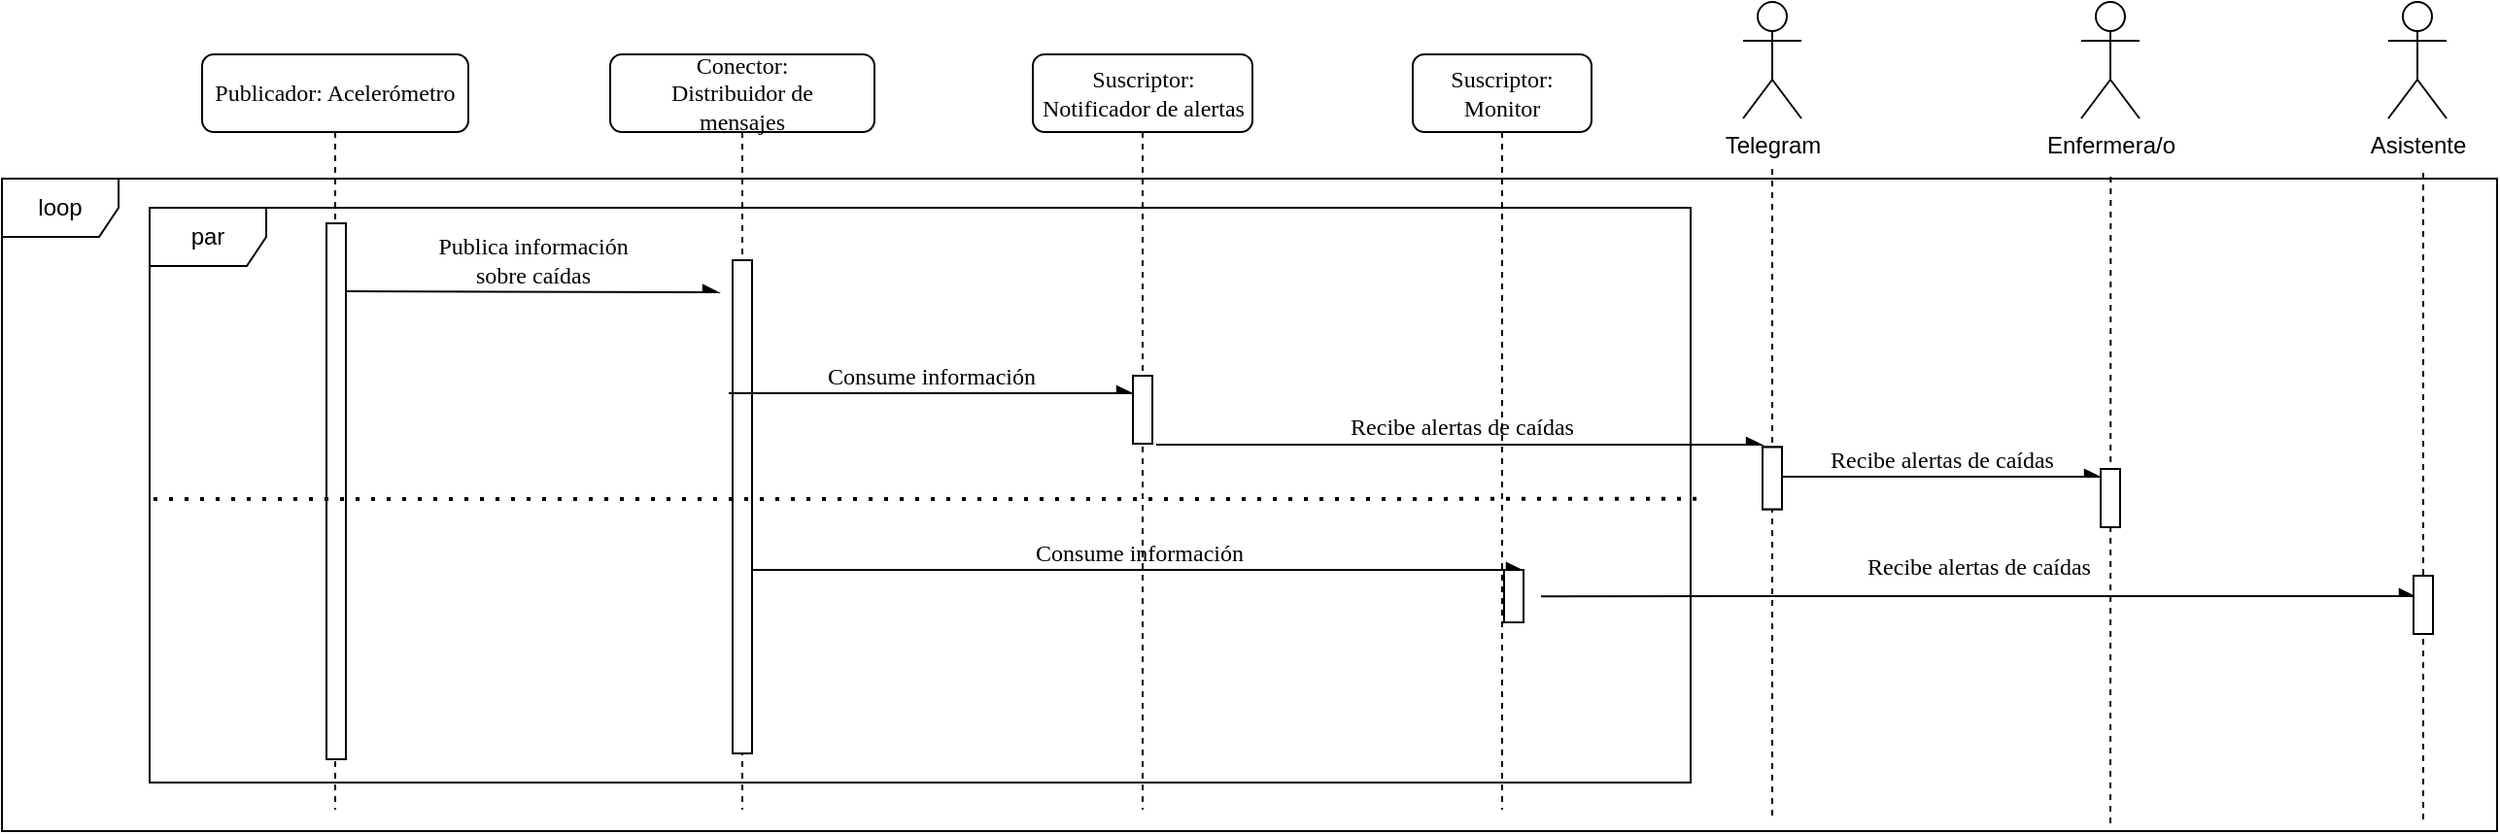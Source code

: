 <mxfile version="17.4.0" type="google"><diagram id="SsOBeegVisQS0MqeJ9Sj" name="Page-1"><mxGraphModel grid="1" page="1" gridSize="10" guides="1" tooltips="1" connect="1" arrows="1" fold="1" pageScale="1" pageWidth="827" pageHeight="1169" math="0" shadow="0"><root><mxCell id="0"/><mxCell id="1" parent="0"/><mxCell id="-R_5c90TXtMy-zcWeJUJ-1" value="loop" style="shape=umlFrame;whiteSpace=wrap;html=1;" vertex="1" parent="1"><mxGeometry x="-641" y="1950" width="1284" height="336" as="geometry"/></mxCell><mxCell id="-R_5c90TXtMy-zcWeJUJ-2" value="Conector:&lt;br&gt;Distribuidor de&lt;br&gt;mensajes" style="shape=umlLifeline;perimeter=lifelinePerimeter;whiteSpace=wrap;html=1;container=1;collapsible=0;recursiveResize=0;outlineConnect=0;rounded=1;shadow=0;comic=0;labelBackgroundColor=none;strokeWidth=1;fontFamily=Verdana;fontSize=12;align=center;resizable=1;" vertex="1" parent="1"><mxGeometry x="-328" y="1886" width="136" height="389" as="geometry"/></mxCell><mxCell id="-R_5c90TXtMy-zcWeJUJ-3" value="" style="html=1;points=[];perimeter=orthogonalPerimeter;rounded=0;shadow=0;comic=0;labelBackgroundColor=none;strokeWidth=1;fontFamily=Verdana;fontSize=12;align=center;" vertex="1" parent="-R_5c90TXtMy-zcWeJUJ-2"><mxGeometry x="63" y="106" width="10" height="254" as="geometry"/></mxCell><mxCell id="-R_5c90TXtMy-zcWeJUJ-4" value="Suscriptor:&lt;br&gt;Notificador de alertas" style="shape=umlLifeline;perimeter=lifelinePerimeter;whiteSpace=wrap;html=1;container=1;collapsible=0;recursiveResize=0;outlineConnect=0;rounded=1;shadow=0;comic=0;labelBackgroundColor=none;strokeWidth=1;fontFamily=Verdana;fontSize=12;align=center;" vertex="1" parent="1"><mxGeometry x="-110.5" y="1886" width="113" height="389" as="geometry"/></mxCell><mxCell id="-R_5c90TXtMy-zcWeJUJ-5" value="Suscriptor:&lt;br&gt;Monitor" style="shape=umlLifeline;perimeter=lifelinePerimeter;whiteSpace=wrap;html=1;container=1;collapsible=0;recursiveResize=0;outlineConnect=0;rounded=1;shadow=0;comic=0;labelBackgroundColor=none;strokeWidth=1;fontFamily=Verdana;fontSize=12;align=center;" vertex="1" parent="1"><mxGeometry x="85" y="1886" width="92" height="389" as="geometry"/></mxCell><mxCell id="-R_5c90TXtMy-zcWeJUJ-6" value="" style="html=1;points=[];perimeter=orthogonalPerimeter;rounded=0;shadow=0;comic=0;labelBackgroundColor=none;strokeWidth=1;fontFamily=Verdana;fontSize=12;align=center;" vertex="1" parent="-R_5c90TXtMy-zcWeJUJ-5"><mxGeometry x="47" y="265.5" width="10" height="27" as="geometry"/></mxCell><mxCell id="-R_5c90TXtMy-zcWeJUJ-7" value="Telegram" style="shape=umlActor;verticalLabelPosition=bottom;verticalAlign=top;html=1;outlineConnect=0;" vertex="1" parent="1"><mxGeometry x="255" y="1859" width="30" height="60" as="geometry"/></mxCell><mxCell id="-R_5c90TXtMy-zcWeJUJ-8" value="Asistente" style="shape=umlActor;verticalLabelPosition=bottom;verticalAlign=top;html=1;outlineConnect=0;" vertex="1" parent="1"><mxGeometry x="587" y="1859" width="30" height="60" as="geometry"/></mxCell><mxCell id="-R_5c90TXtMy-zcWeJUJ-9" value="" style="endArrow=none;dashed=1;html=1;rounded=0;startArrow=none;" edge="1" parent="1"><mxGeometry width="50" height="50" relative="1" as="geometry"><mxPoint x="270" y="1945.0" as="sourcePoint"/><mxPoint x="270" y="2281" as="targetPoint"/></mxGeometry></mxCell><mxCell id="-R_5c90TXtMy-zcWeJUJ-10" value="" style="endArrow=none;dashed=1;html=1;rounded=0;startArrow=none;" edge="1" parent="1"><mxGeometry width="50" height="50" relative="1" as="geometry"><mxPoint x="444" y="2282" as="sourcePoint"/><mxPoint x="444.17" y="1948" as="targetPoint"/></mxGeometry></mxCell><mxCell id="-R_5c90TXtMy-zcWeJUJ-11" value="Enfermera/o" style="shape=umlActor;verticalLabelPosition=bottom;verticalAlign=top;html=1;outlineConnect=0;" vertex="1" parent="1"><mxGeometry x="429" y="1859" width="30" height="60" as="geometry"/></mxCell><mxCell id="-R_5c90TXtMy-zcWeJUJ-12" value="Publicador: Acelerómetro" style="shape=umlLifeline;perimeter=lifelinePerimeter;whiteSpace=wrap;html=1;container=1;collapsible=0;recursiveResize=0;outlineConnect=0;rounded=1;shadow=0;comic=0;labelBackgroundColor=none;strokeWidth=1;fontFamily=Verdana;fontSize=12;align=center;" vertex="1" parent="1"><mxGeometry x="-538" y="1886" width="137" height="389" as="geometry"/></mxCell><mxCell id="-R_5c90TXtMy-zcWeJUJ-13" value="" style="html=1;points=[];perimeter=orthogonalPerimeter;rounded=0;shadow=0;comic=0;labelBackgroundColor=none;strokeWidth=1;fontFamily=Verdana;fontSize=12;align=center;" vertex="1" parent="-R_5c90TXtMy-zcWeJUJ-12"><mxGeometry x="64" y="87" width="10" height="276" as="geometry"/></mxCell><mxCell id="-R_5c90TXtMy-zcWeJUJ-14" value="" style="endArrow=none;dashed=1;html=1;dashPattern=1 3;strokeWidth=2;rounded=0;entryX=1;entryY=0.575;entryDx=0;entryDy=0;entryPerimeter=0;" edge="1" parent="1"><mxGeometry width="50" height="50" relative="1" as="geometry"><mxPoint x="-563" y="2115" as="sourcePoint"/><mxPoint x="234.0" y="2114.925" as="targetPoint"/><Array as="points"/></mxGeometry></mxCell><mxCell id="-R_5c90TXtMy-zcWeJUJ-15" value="" style="html=1;points=[];perimeter=orthogonalPerimeter;rounded=0;shadow=0;comic=0;labelBackgroundColor=none;strokeWidth=1;fontFamily=Verdana;fontSize=12;align=center;" vertex="1" parent="1"><mxGeometry x="-59" y="2051.5" width="10" height="35" as="geometry"/></mxCell><mxCell id="-R_5c90TXtMy-zcWeJUJ-16" value="Consume información" style="html=1;verticalAlign=bottom;endArrow=async;labelBackgroundColor=none;fontFamily=Verdana;fontSize=12;edgeStyle=elbowEdgeStyle;elbow=vertical;endFill=1;" edge="1" parent="1" target="-R_5c90TXtMy-zcWeJUJ-15"><mxGeometry relative="1" as="geometry"><mxPoint x="-267.0" y="2060.5" as="sourcePoint"/><mxPoint x="-74" y="2061" as="targetPoint"/></mxGeometry></mxCell><mxCell id="-R_5c90TXtMy-zcWeJUJ-17" value="Consume información" style="html=1;verticalAlign=bottom;endArrow=async;labelBackgroundColor=none;fontFamily=Verdana;fontSize=12;edgeStyle=elbowEdgeStyle;elbow=vertical;endFill=1;" edge="1" parent="1" source="-R_5c90TXtMy-zcWeJUJ-3"><mxGeometry relative="1" as="geometry"><mxPoint x="-268" y="2223.5" as="sourcePoint"/><mxPoint x="141.5" y="2151.5" as="targetPoint"/><Array as="points"><mxPoint x="15" y="2151.5"/><mxPoint x="9" y="2143.5"/></Array></mxGeometry></mxCell><mxCell id="-R_5c90TXtMy-zcWeJUJ-18" value="Publica información&lt;br&gt;sobre caídas" style="html=1;verticalAlign=bottom;endArrow=async;labelBackgroundColor=none;fontFamily=Verdana;fontSize=12;edgeStyle=elbowEdgeStyle;elbow=vertical;endFill=1;exitX=1.04;exitY=0.127;exitDx=0;exitDy=0;exitPerimeter=0;" edge="1" parent="1" source="-R_5c90TXtMy-zcWeJUJ-13"><mxGeometry relative="1" as="geometry"><mxPoint x="-559" y="2002" as="sourcePoint"/><mxPoint x="-272" y="2009" as="targetPoint"/></mxGeometry></mxCell><mxCell id="-R_5c90TXtMy-zcWeJUJ-19" value="" style="html=1;points=[];perimeter=orthogonalPerimeter;rounded=0;shadow=0;comic=0;labelBackgroundColor=none;strokeColor=#000000;strokeWidth=1;fillColor=#FFFFFF;fontFamily=Verdana;fontSize=12;fontColor=#000000;align=center;" vertex="1" parent="1"><mxGeometry x="439" y="2099.5" width="10" height="30" as="geometry"/></mxCell><mxCell id="-R_5c90TXtMy-zcWeJUJ-20" value="Recibe alertas de caídas" style="html=1;verticalAlign=bottom;endArrow=async;labelBackgroundColor=none;fontFamily=Verdana;fontSize=12;edgeStyle=elbowEdgeStyle;elbow=vertical;endFill=1;" edge="1" parent="1" target="-R_5c90TXtMy-zcWeJUJ-19"><mxGeometry relative="1" as="geometry"><mxPoint x="275" y="2103.5" as="sourcePoint"/><mxPoint x="435" y="2113.5" as="targetPoint"/><Array as="points"><mxPoint x="421" y="2103.5"/><mxPoint x="363" y="2109.5"/></Array></mxGeometry></mxCell><mxCell id="-R_5c90TXtMy-zcWeJUJ-21" value="Recibe alertas de caídas" style="html=1;verticalAlign=bottom;endArrow=async;labelBackgroundColor=none;fontFamily=Verdana;fontSize=12;edgeStyle=elbowEdgeStyle;elbow=vertical;endFill=1;" edge="1" parent="1"><mxGeometry relative="1" as="geometry"><mxPoint x="-47" y="2087.0" as="sourcePoint"/><mxPoint x="265" y="2086.5" as="targetPoint"/><Array as="points"/></mxGeometry></mxCell><mxCell id="-R_5c90TXtMy-zcWeJUJ-22" value="" style="html=1;points=[];perimeter=orthogonalPerimeter;rounded=0;shadow=0;comic=0;labelBackgroundColor=none;strokeWidth=1;fontFamily=Verdana;fontSize=12;align=center;" vertex="1" parent="1"><mxGeometry x="265" y="2088.25" width="10" height="32" as="geometry"/></mxCell><mxCell id="-R_5c90TXtMy-zcWeJUJ-23" value="" style="html=1;points=[];perimeter=orthogonalPerimeter;rounded=0;shadow=0;comic=0;labelBackgroundColor=none;strokeWidth=1;fontFamily=Verdana;fontSize=12;align=center;" vertex="1" parent="1"><mxGeometry x="265" y="2088.25" width="10" height="32" as="geometry"/></mxCell><mxCell id="-R_5c90TXtMy-zcWeJUJ-24" value="Recibe alertas de caídas" style="html=1;verticalAlign=bottom;endArrow=async;labelBackgroundColor=none;fontFamily=Verdana;fontSize=12;edgeStyle=elbowEdgeStyle;elbow=vertical;entryX=0.2;entryY=0.767;entryDx=0;entryDy=0;entryPerimeter=0;endFill=1;" edge="1" parent="1"><mxGeometry y="6" relative="1" as="geometry"><mxPoint x="151" y="2165.07" as="sourcePoint"/><mxPoint x="601" y="2165.08" as="targetPoint"/><mxPoint as="offset"/><Array as="points"/></mxGeometry></mxCell><mxCell id="-R_5c90TXtMy-zcWeJUJ-25" value="" style="endArrow=none;dashed=1;html=1;rounded=0;startArrow=none;" edge="1" parent="1"><mxGeometry width="50" height="50" relative="1" as="geometry"><mxPoint x="605" y="2280" as="sourcePoint"/><mxPoint x="605" y="1947.0" as="targetPoint"/></mxGeometry></mxCell><mxCell id="-R_5c90TXtMy-zcWeJUJ-26" value="" style="html=1;points=[];perimeter=orthogonalPerimeter;rounded=0;shadow=0;comic=0;labelBackgroundColor=none;strokeColor=#000000;strokeWidth=1;fillColor=#FFFFFF;fontFamily=Verdana;fontSize=12;fontColor=#000000;align=center;" vertex="1" parent="1"><mxGeometry x="600" y="2154.5" width="10" height="30" as="geometry"/></mxCell><mxCell id="-R_5c90TXtMy-zcWeJUJ-27" value="par" style="shape=umlFrame;whiteSpace=wrap;html=1;" vertex="1" parent="1"><mxGeometry x="-565" y="1965" width="793" height="296" as="geometry"/></mxCell></root></mxGraphModel></diagram></mxfile>